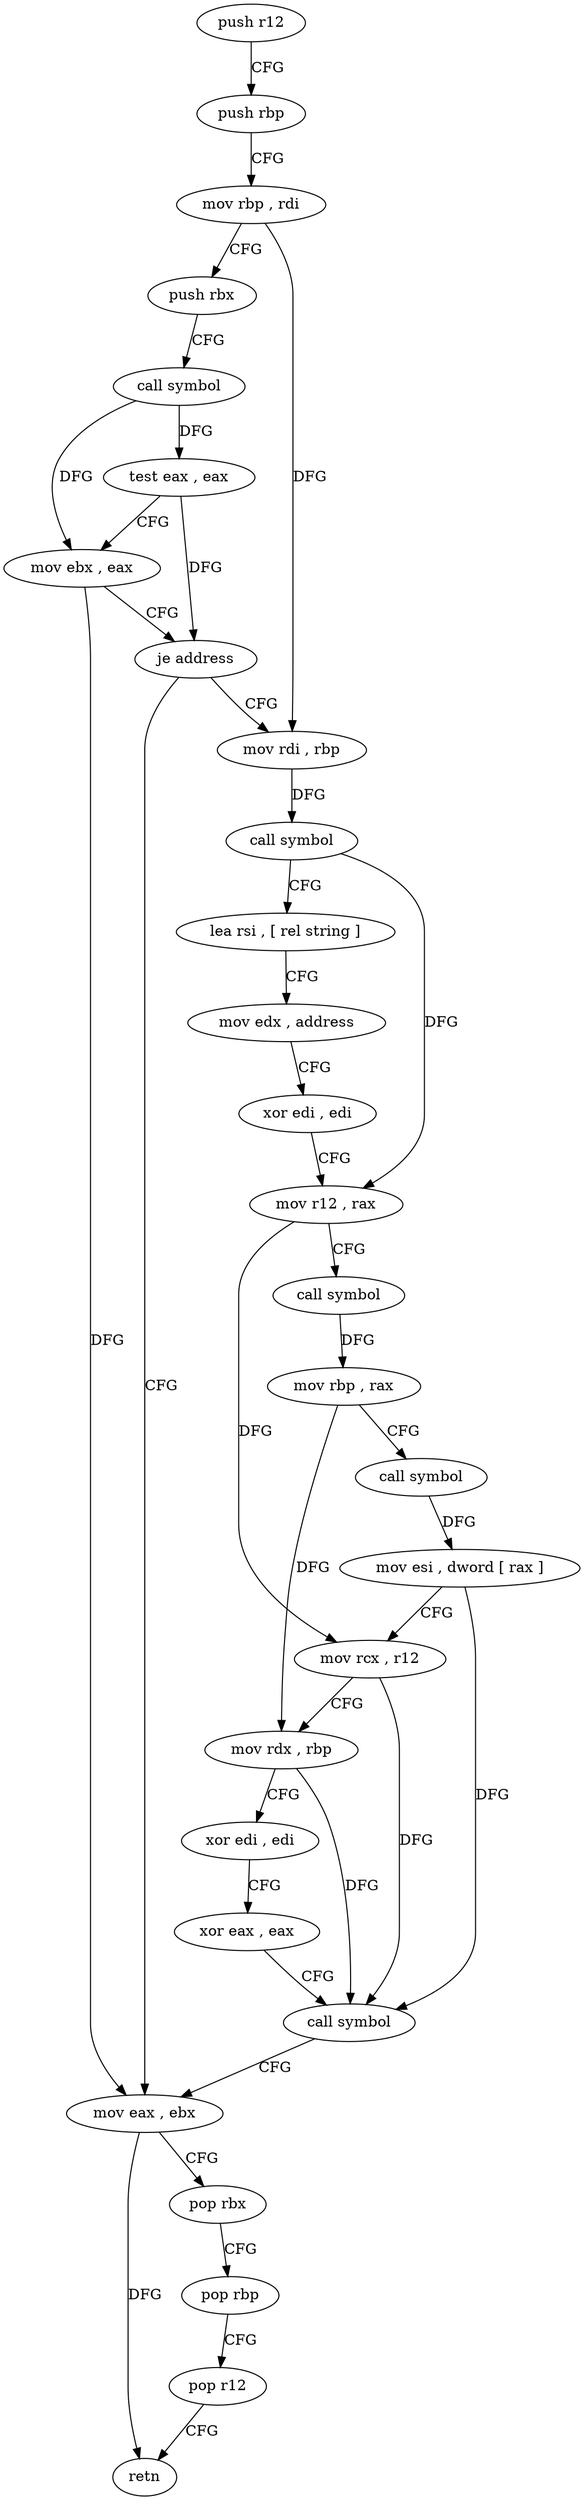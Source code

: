 digraph "func" {
"155760" [label = "push r12" ]
"155762" [label = "push rbp" ]
"155763" [label = "mov rbp , rdi" ]
"155766" [label = "push rbx" ]
"155767" [label = "call symbol" ]
"155772" [label = "test eax , eax" ]
"155774" [label = "mov ebx , eax" ]
"155776" [label = "je address" ]
"155833" [label = "mov eax , ebx" ]
"155778" [label = "mov rdi , rbp" ]
"155835" [label = "pop rbx" ]
"155836" [label = "pop rbp" ]
"155837" [label = "pop r12" ]
"155839" [label = "retn" ]
"155781" [label = "call symbol" ]
"155786" [label = "lea rsi , [ rel string ]" ]
"155793" [label = "mov edx , address" ]
"155798" [label = "xor edi , edi" ]
"155800" [label = "mov r12 , rax" ]
"155803" [label = "call symbol" ]
"155808" [label = "mov rbp , rax" ]
"155811" [label = "call symbol" ]
"155816" [label = "mov esi , dword [ rax ]" ]
"155818" [label = "mov rcx , r12" ]
"155821" [label = "mov rdx , rbp" ]
"155824" [label = "xor edi , edi" ]
"155826" [label = "xor eax , eax" ]
"155828" [label = "call symbol" ]
"155760" -> "155762" [ label = "CFG" ]
"155762" -> "155763" [ label = "CFG" ]
"155763" -> "155766" [ label = "CFG" ]
"155763" -> "155778" [ label = "DFG" ]
"155766" -> "155767" [ label = "CFG" ]
"155767" -> "155772" [ label = "DFG" ]
"155767" -> "155774" [ label = "DFG" ]
"155772" -> "155774" [ label = "CFG" ]
"155772" -> "155776" [ label = "DFG" ]
"155774" -> "155776" [ label = "CFG" ]
"155774" -> "155833" [ label = "DFG" ]
"155776" -> "155833" [ label = "CFG" ]
"155776" -> "155778" [ label = "CFG" ]
"155833" -> "155835" [ label = "CFG" ]
"155833" -> "155839" [ label = "DFG" ]
"155778" -> "155781" [ label = "DFG" ]
"155835" -> "155836" [ label = "CFG" ]
"155836" -> "155837" [ label = "CFG" ]
"155837" -> "155839" [ label = "CFG" ]
"155781" -> "155786" [ label = "CFG" ]
"155781" -> "155800" [ label = "DFG" ]
"155786" -> "155793" [ label = "CFG" ]
"155793" -> "155798" [ label = "CFG" ]
"155798" -> "155800" [ label = "CFG" ]
"155800" -> "155803" [ label = "CFG" ]
"155800" -> "155818" [ label = "DFG" ]
"155803" -> "155808" [ label = "DFG" ]
"155808" -> "155811" [ label = "CFG" ]
"155808" -> "155821" [ label = "DFG" ]
"155811" -> "155816" [ label = "DFG" ]
"155816" -> "155818" [ label = "CFG" ]
"155816" -> "155828" [ label = "DFG" ]
"155818" -> "155821" [ label = "CFG" ]
"155818" -> "155828" [ label = "DFG" ]
"155821" -> "155824" [ label = "CFG" ]
"155821" -> "155828" [ label = "DFG" ]
"155824" -> "155826" [ label = "CFG" ]
"155826" -> "155828" [ label = "CFG" ]
"155828" -> "155833" [ label = "CFG" ]
}
